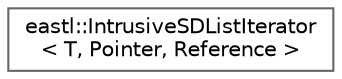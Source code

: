 digraph "类继承关系图"
{
 // LATEX_PDF_SIZE
  bgcolor="transparent";
  edge [fontname=Helvetica,fontsize=10,labelfontname=Helvetica,labelfontsize=10];
  node [fontname=Helvetica,fontsize=10,shape=box,height=0.2,width=0.4];
  rankdir="LR";
  Node0 [id="Node000000",label="eastl::IntrusiveSDListIterator\l\< T, Pointer, Reference \>",height=0.2,width=0.4,color="grey40", fillcolor="white", style="filled",URL="$structeastl_1_1_intrusive_s_d_list_iterator.html",tooltip=" "];
}
